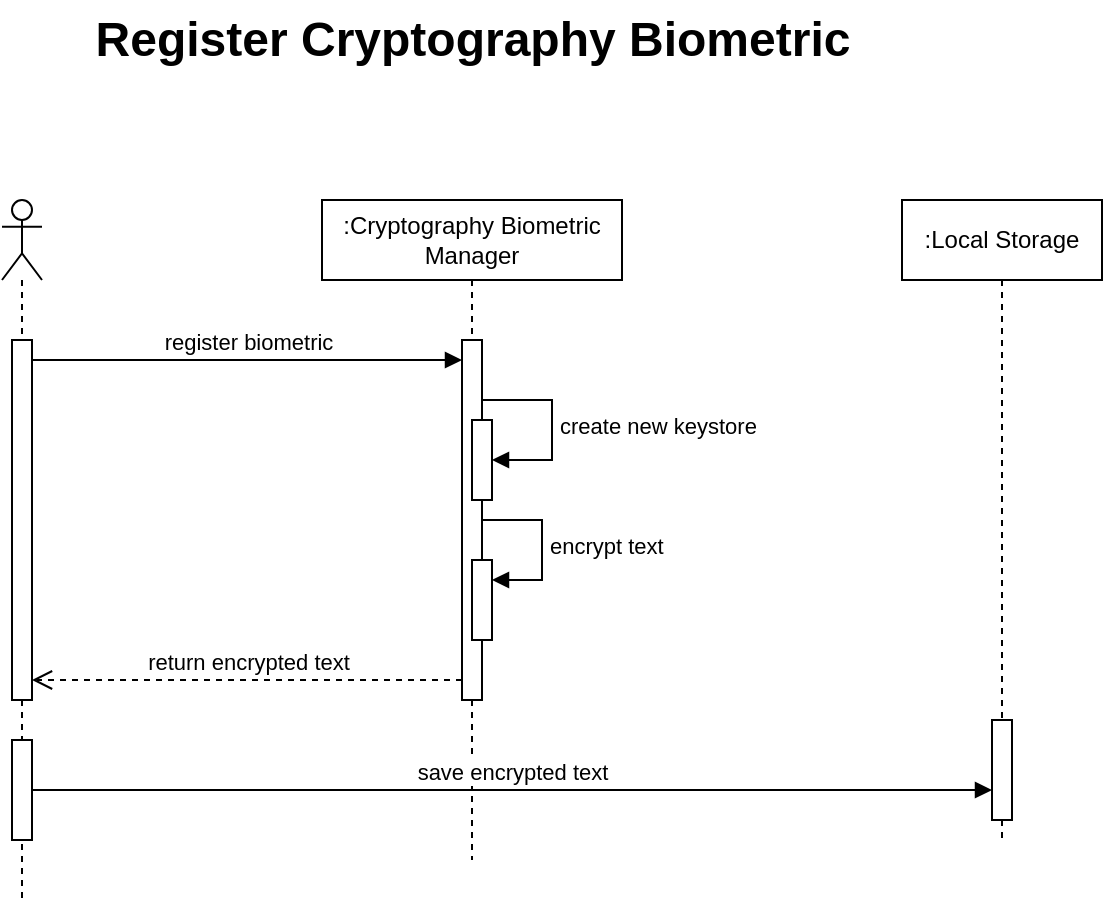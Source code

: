 <mxfile version="24.5.5" type="github">
  <diagram name="Page-1" id="2YBvvXClWsGukQMizWep">
    <mxGraphModel dx="856" dy="491" grid="1" gridSize="10" guides="1" tooltips="1" connect="1" arrows="1" fold="1" page="1" pageScale="1" pageWidth="850" pageHeight="1100" math="0" shadow="0">
      <root>
        <mxCell id="0" />
        <mxCell id="1" parent="0" />
        <mxCell id="5vJaagCbqqgqVa84Y0La-13" value="" style="shape=umlLifeline;perimeter=lifelinePerimeter;whiteSpace=wrap;html=1;container=1;dropTarget=0;collapsible=0;recursiveResize=0;outlineConnect=0;portConstraint=eastwest;newEdgeStyle={&quot;curved&quot;:0,&quot;rounded&quot;:0};participant=umlActor;" parent="1" vertex="1">
          <mxGeometry x="180" y="180" width="20" height="350" as="geometry" />
        </mxCell>
        <mxCell id="5vJaagCbqqgqVa84Y0La-14" value="" style="html=1;points=[[0,0,0,0,5],[0,1,0,0,-5],[1,0,0,0,5],[1,1,0,0,-5]];perimeter=orthogonalPerimeter;outlineConnect=0;targetShapes=umlLifeline;portConstraint=eastwest;newEdgeStyle={&quot;curved&quot;:0,&quot;rounded&quot;:0};" parent="5vJaagCbqqgqVa84Y0La-13" vertex="1">
          <mxGeometry x="5" y="70" width="10" height="180" as="geometry" />
        </mxCell>
        <mxCell id="5vJaagCbqqgqVa84Y0La-26" value="" style="html=1;points=[[0,0,0,0,5],[0,1,0,0,-5],[1,0,0,0,5],[1,1,0,0,-5]];perimeter=orthogonalPerimeter;outlineConnect=0;targetShapes=umlLifeline;portConstraint=eastwest;newEdgeStyle={&quot;curved&quot;:0,&quot;rounded&quot;:0};" parent="5vJaagCbqqgqVa84Y0La-13" vertex="1">
          <mxGeometry x="5" y="270" width="10" height="50" as="geometry" />
        </mxCell>
        <mxCell id="5vJaagCbqqgqVa84Y0La-16" value=":Cryptography Biometric Manager" style="shape=umlLifeline;perimeter=lifelinePerimeter;whiteSpace=wrap;html=1;container=1;dropTarget=0;collapsible=0;recursiveResize=0;outlineConnect=0;portConstraint=eastwest;newEdgeStyle={&quot;curved&quot;:0,&quot;rounded&quot;:0};" parent="1" vertex="1">
          <mxGeometry x="340" y="180" width="150" height="330" as="geometry" />
        </mxCell>
        <mxCell id="5vJaagCbqqgqVa84Y0La-17" value="" style="html=1;points=[[0,0,0,0,5],[0,1,0,0,-5],[1,0,0,0,5],[1,1,0,0,-5]];perimeter=orthogonalPerimeter;outlineConnect=0;targetShapes=umlLifeline;portConstraint=eastwest;newEdgeStyle={&quot;curved&quot;:0,&quot;rounded&quot;:0};" parent="5vJaagCbqqgqVa84Y0La-16" vertex="1">
          <mxGeometry x="70" y="70" width="10" height="180" as="geometry" />
        </mxCell>
        <mxCell id="5vJaagCbqqgqVa84Y0La-20" value="" style="html=1;points=[[0,0,0,0,5],[0,1,0,0,-5],[1,0,0,0,5],[1,1,0,0,-5]];perimeter=orthogonalPerimeter;outlineConnect=0;targetShapes=umlLifeline;portConstraint=eastwest;newEdgeStyle={&quot;curved&quot;:0,&quot;rounded&quot;:0};" parent="5vJaagCbqqgqVa84Y0La-16" vertex="1">
          <mxGeometry x="75" y="110" width="10" height="40" as="geometry" />
        </mxCell>
        <mxCell id="5vJaagCbqqgqVa84Y0La-21" value="create new keystore" style="html=1;align=left;spacingLeft=2;endArrow=block;rounded=0;edgeStyle=orthogonalEdgeStyle;curved=0;rounded=0;" parent="5vJaagCbqqgqVa84Y0La-16" source="5vJaagCbqqgqVa84Y0La-17" target="5vJaagCbqqgqVa84Y0La-20" edge="1">
          <mxGeometry relative="1" as="geometry">
            <mxPoint x="85" y="90" as="sourcePoint" />
            <Array as="points">
              <mxPoint x="115" y="100" />
              <mxPoint x="115" y="130" />
            </Array>
          </mxGeometry>
        </mxCell>
        <mxCell id="5vJaagCbqqgqVa84Y0La-24" value="" style="html=1;points=[[0,0,0,0,5],[0,1,0,0,-5],[1,0,0,0,5],[1,1,0,0,-5]];perimeter=orthogonalPerimeter;outlineConnect=0;targetShapes=umlLifeline;portConstraint=eastwest;newEdgeStyle={&quot;curved&quot;:0,&quot;rounded&quot;:0};" parent="5vJaagCbqqgqVa84Y0La-16" vertex="1">
          <mxGeometry x="75" y="180" width="10" height="40" as="geometry" />
        </mxCell>
        <mxCell id="5vJaagCbqqgqVa84Y0La-25" value="encrypt text" style="html=1;align=left;spacingLeft=2;endArrow=block;rounded=0;edgeStyle=orthogonalEdgeStyle;curved=0;rounded=0;" parent="5vJaagCbqqgqVa84Y0La-16" target="5vJaagCbqqgqVa84Y0La-24" edge="1">
          <mxGeometry relative="1" as="geometry">
            <mxPoint x="80" y="160" as="sourcePoint" />
            <Array as="points">
              <mxPoint x="110" y="190" />
            </Array>
          </mxGeometry>
        </mxCell>
        <mxCell id="5vJaagCbqqgqVa84Y0La-19" value="register biometric" style="html=1;verticalAlign=bottom;endArrow=block;curved=0;rounded=0;" parent="1" edge="1" target="5vJaagCbqqgqVa84Y0La-17">
          <mxGeometry width="80" relative="1" as="geometry">
            <mxPoint x="195" y="260" as="sourcePoint" />
            <mxPoint x="385" y="260" as="targetPoint" />
          </mxGeometry>
        </mxCell>
        <mxCell id="5vJaagCbqqgqVa84Y0La-22" value=":Local Storage" style="shape=umlLifeline;perimeter=lifelinePerimeter;whiteSpace=wrap;html=1;container=1;dropTarget=0;collapsible=0;recursiveResize=0;outlineConnect=0;portConstraint=eastwest;newEdgeStyle={&quot;curved&quot;:0,&quot;rounded&quot;:0};" parent="1" vertex="1">
          <mxGeometry x="630" y="180" width="100" height="320" as="geometry" />
        </mxCell>
        <mxCell id="5vJaagCbqqgqVa84Y0La-28" value="" style="html=1;points=[[0,0,0,0,5],[0,1,0,0,-5],[1,0,0,0,5],[1,1,0,0,-5]];perimeter=orthogonalPerimeter;outlineConnect=0;targetShapes=umlLifeline;portConstraint=eastwest;newEdgeStyle={&quot;curved&quot;:0,&quot;rounded&quot;:0};" parent="5vJaagCbqqgqVa84Y0La-22" vertex="1">
          <mxGeometry x="45" y="260" width="10" height="50" as="geometry" />
        </mxCell>
        <mxCell id="5vJaagCbqqgqVa84Y0La-23" value="return encrypted text" style="html=1;verticalAlign=bottom;endArrow=open;dashed=1;endSize=8;curved=0;rounded=0;" parent="1" edge="1" source="5vJaagCbqqgqVa84Y0La-17">
          <mxGeometry relative="1" as="geometry">
            <mxPoint x="385" y="420" as="sourcePoint" />
            <mxPoint x="195" y="420" as="targetPoint" />
          </mxGeometry>
        </mxCell>
        <mxCell id="5vJaagCbqqgqVa84Y0La-27" value="save encrypted text" style="html=1;verticalAlign=bottom;endArrow=block;curved=0;rounded=0;" parent="1" source="5vJaagCbqqgqVa84Y0La-26" target="5vJaagCbqqgqVa84Y0La-28" edge="1">
          <mxGeometry width="80" relative="1" as="geometry">
            <mxPoint x="200" y="470" as="sourcePoint" />
            <mxPoint x="280" y="470" as="targetPoint" />
          </mxGeometry>
        </mxCell>
        <mxCell id="DYWzGduSRS38zlMipba4-1" value="Register Cryptography Biometric" style="text;strokeColor=none;fillColor=none;html=1;fontSize=24;fontStyle=1;verticalAlign=middle;align=center;" vertex="1" parent="1">
          <mxGeometry x="365" y="80" width="100" height="40" as="geometry" />
        </mxCell>
      </root>
    </mxGraphModel>
  </diagram>
</mxfile>
